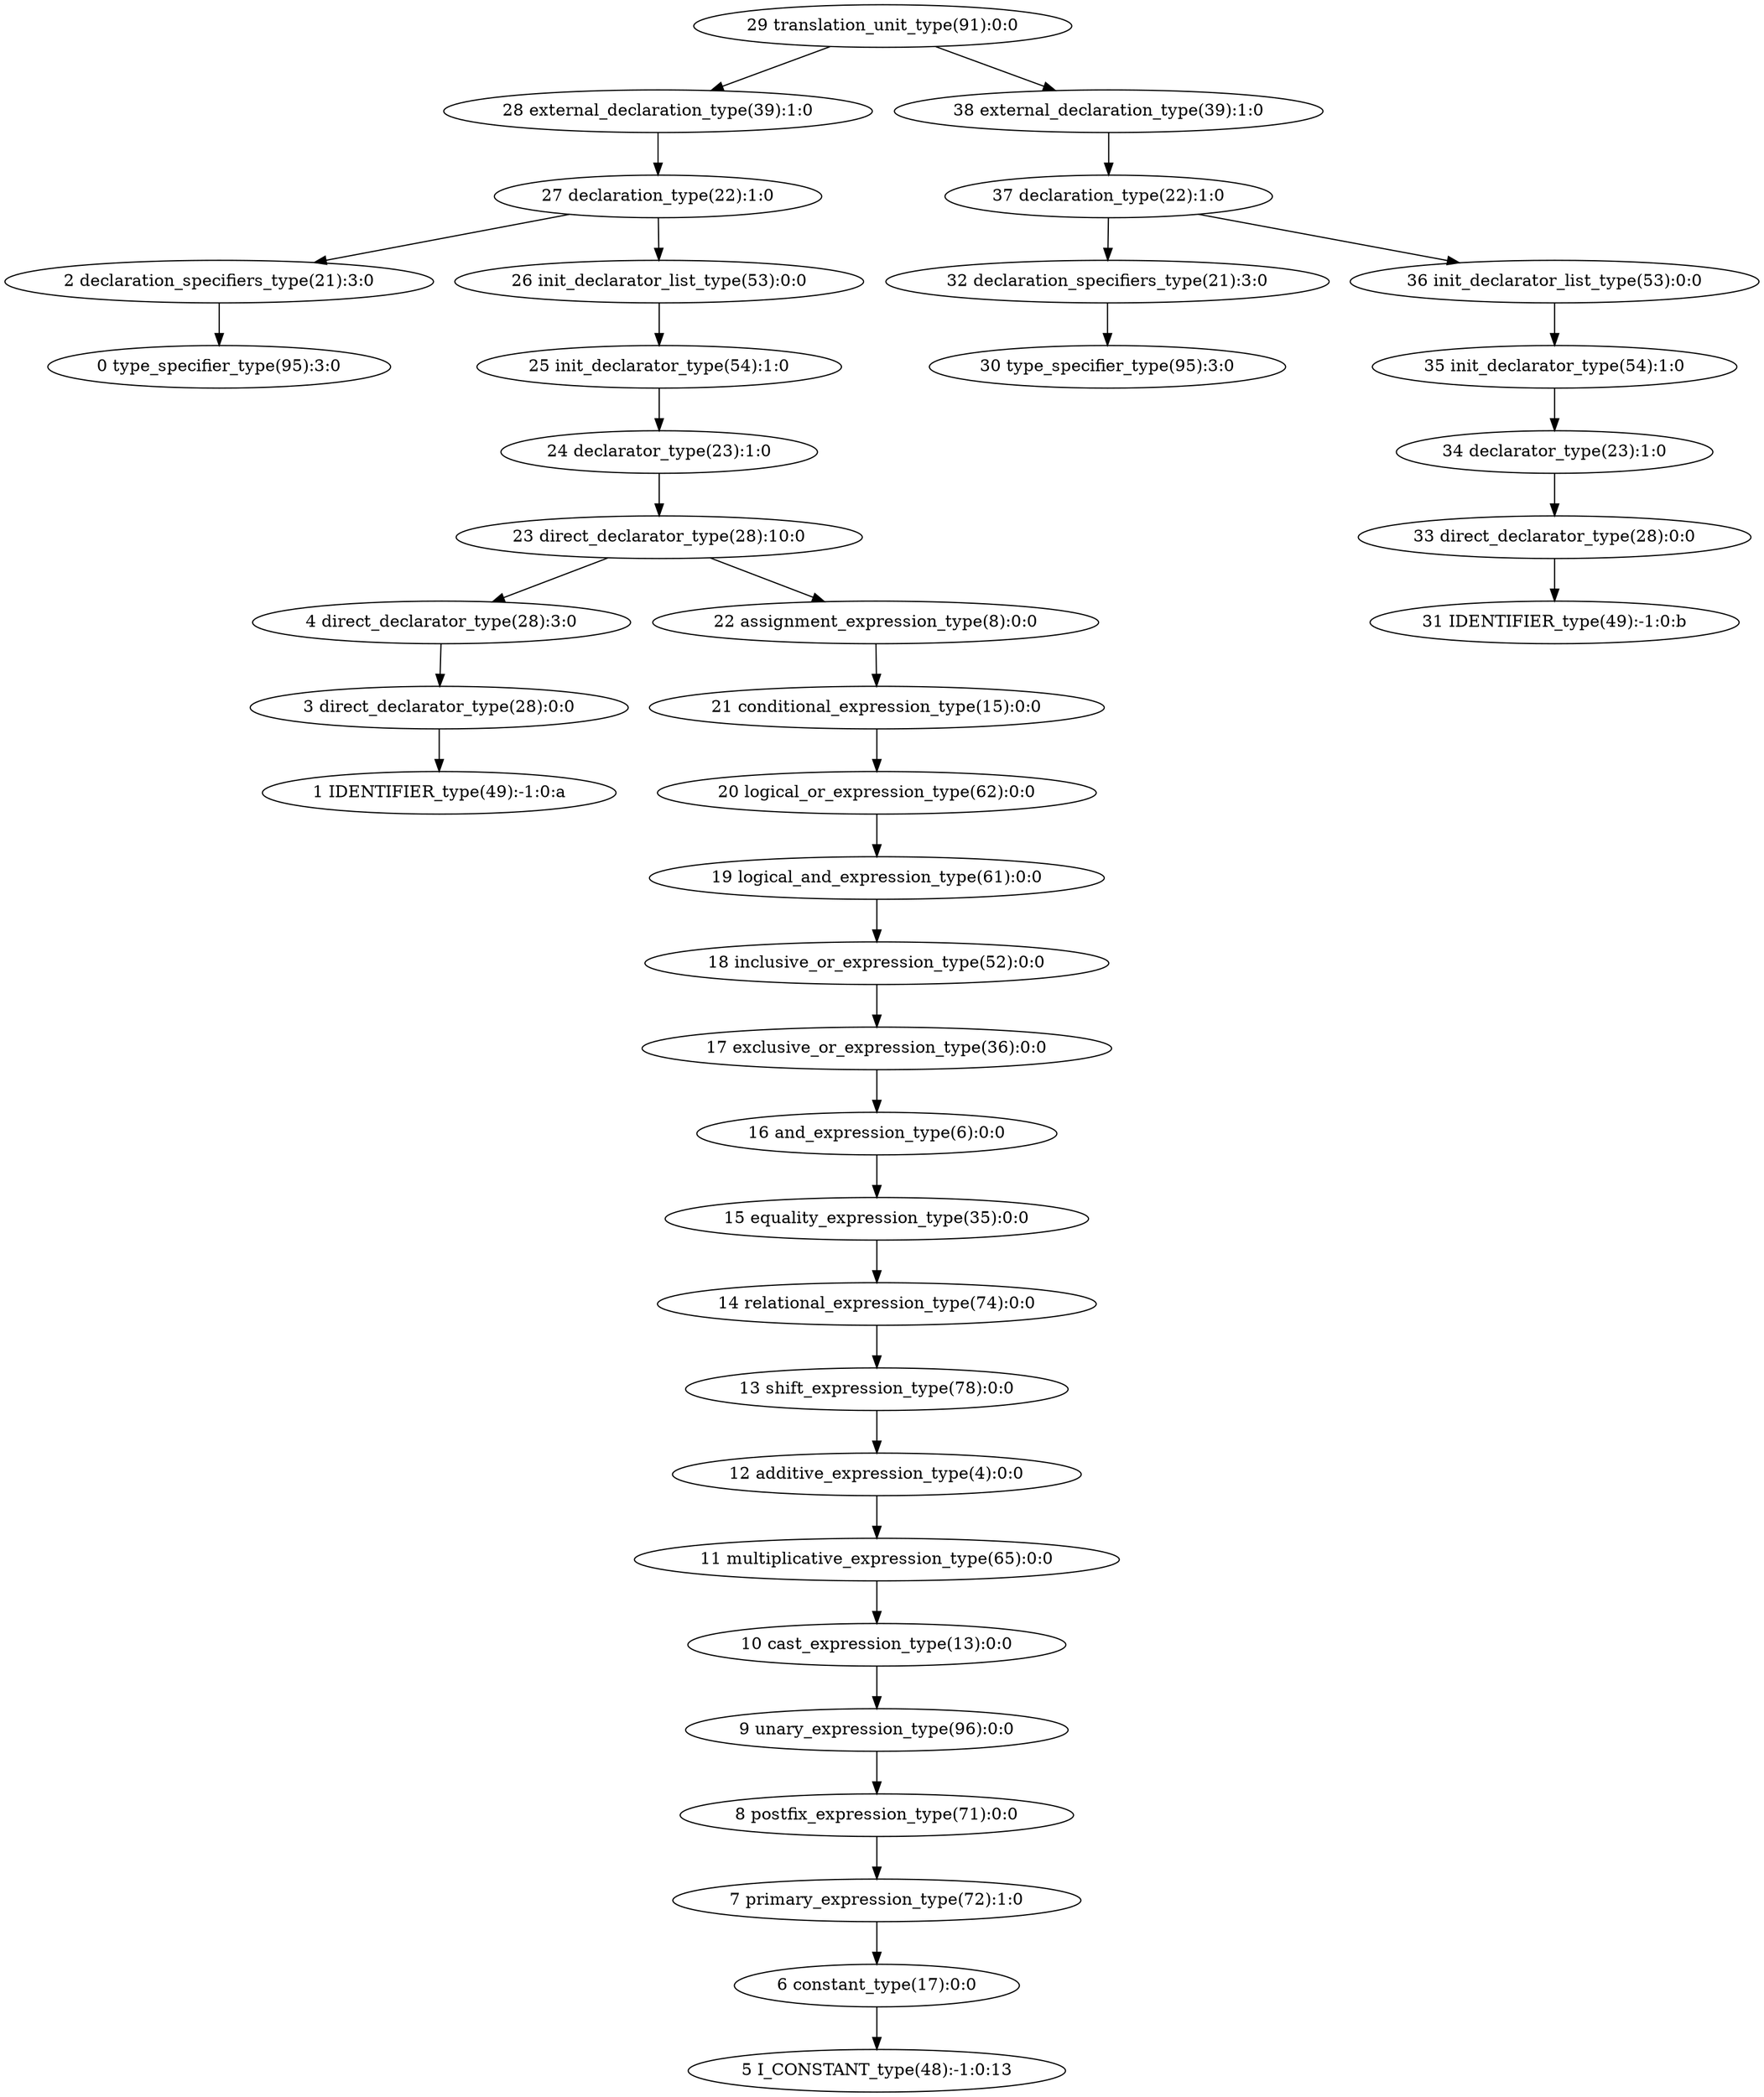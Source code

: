 digraph G{
29[label="29 translation_unit_type(91):0:0"];
28[label="28 external_declaration_type(39):1:0"];
29->28;
28[label="28 external_declaration_type(39):1:0"];
27[label="27 declaration_type(22):1:0"];
28->27;
27[label="27 declaration_type(22):1:0"];
2[label="2 declaration_specifiers_type(21):3:0"];
27->2;
2[label="2 declaration_specifiers_type(21):3:0"];
0[label="0 type_specifier_type(95):3:0"];
2->0;
0[label="0 type_specifier_type(95):3:0"];
26[label="26 init_declarator_list_type(53):0:0"];
27->26;
26[label="26 init_declarator_list_type(53):0:0"];
25[label="25 init_declarator_type(54):1:0"];
26->25;
25[label="25 init_declarator_type(54):1:0"];
24[label="24 declarator_type(23):1:0"];
25->24;
24[label="24 declarator_type(23):1:0"];
23[label="23 direct_declarator_type(28):10:0"];
24->23;
23[label="23 direct_declarator_type(28):10:0"];
4[label="4 direct_declarator_type(28):3:0"];
23->4;
4[label="4 direct_declarator_type(28):3:0"];
3[label="3 direct_declarator_type(28):0:0"];
4->3;
3[label="3 direct_declarator_type(28):0:0"];
1[label="1 IDENTIFIER_type(49):-1:0:a"];
3->1;
1[label="1 IDENTIFIER_type(49):-1:0:a"];
22[label="22 assignment_expression_type(8):0:0"];
23->22;
22[label="22 assignment_expression_type(8):0:0"];
21[label="21 conditional_expression_type(15):0:0"];
22->21;
21[label="21 conditional_expression_type(15):0:0"];
20[label="20 logical_or_expression_type(62):0:0"];
21->20;
20[label="20 logical_or_expression_type(62):0:0"];
19[label="19 logical_and_expression_type(61):0:0"];
20->19;
19[label="19 logical_and_expression_type(61):0:0"];
18[label="18 inclusive_or_expression_type(52):0:0"];
19->18;
18[label="18 inclusive_or_expression_type(52):0:0"];
17[label="17 exclusive_or_expression_type(36):0:0"];
18->17;
17[label="17 exclusive_or_expression_type(36):0:0"];
16[label="16 and_expression_type(6):0:0"];
17->16;
16[label="16 and_expression_type(6):0:0"];
15[label="15 equality_expression_type(35):0:0"];
16->15;
15[label="15 equality_expression_type(35):0:0"];
14[label="14 relational_expression_type(74):0:0"];
15->14;
14[label="14 relational_expression_type(74):0:0"];
13[label="13 shift_expression_type(78):0:0"];
14->13;
13[label="13 shift_expression_type(78):0:0"];
12[label="12 additive_expression_type(4):0:0"];
13->12;
12[label="12 additive_expression_type(4):0:0"];
11[label="11 multiplicative_expression_type(65):0:0"];
12->11;
11[label="11 multiplicative_expression_type(65):0:0"];
10[label="10 cast_expression_type(13):0:0"];
11->10;
10[label="10 cast_expression_type(13):0:0"];
9[label="9 unary_expression_type(96):0:0"];
10->9;
9[label="9 unary_expression_type(96):0:0"];
8[label="8 postfix_expression_type(71):0:0"];
9->8;
8[label="8 postfix_expression_type(71):0:0"];
7[label="7 primary_expression_type(72):1:0"];
8->7;
7[label="7 primary_expression_type(72):1:0"];
6[label="6 constant_type(17):0:0"];
7->6;
6[label="6 constant_type(17):0:0"];
5[label="5 I_CONSTANT_type(48):-1:0:13"];
6->5;
5[label="5 I_CONSTANT_type(48):-1:0:13"];
38[label="38 external_declaration_type(39):1:0"];
29->38;
38[label="38 external_declaration_type(39):1:0"];
37[label="37 declaration_type(22):1:0"];
38->37;
37[label="37 declaration_type(22):1:0"];
32[label="32 declaration_specifiers_type(21):3:0"];
37->32;
32[label="32 declaration_specifiers_type(21):3:0"];
30[label="30 type_specifier_type(95):3:0"];
32->30;
30[label="30 type_specifier_type(95):3:0"];
36[label="36 init_declarator_list_type(53):0:0"];
37->36;
36[label="36 init_declarator_list_type(53):0:0"];
35[label="35 init_declarator_type(54):1:0"];
36->35;
35[label="35 init_declarator_type(54):1:0"];
34[label="34 declarator_type(23):1:0"];
35->34;
34[label="34 declarator_type(23):1:0"];
33[label="33 direct_declarator_type(28):0:0"];
34->33;
33[label="33 direct_declarator_type(28):0:0"];
31[label="31 IDENTIFIER_type(49):-1:0:b"];
33->31;
31[label="31 IDENTIFIER_type(49):-1:0:b"];
}

